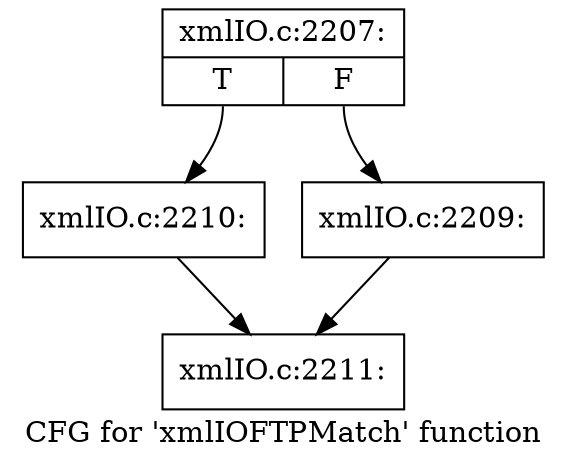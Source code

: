 digraph "CFG for 'xmlIOFTPMatch' function" {
	label="CFG for 'xmlIOFTPMatch' function";

	Node0x525be50 [shape=record,label="{xmlIO.c:2207:|{<s0>T|<s1>F}}"];
	Node0x525be50:s0 -> Node0x525b1a0;
	Node0x525be50:s1 -> Node0x525ef60;
	Node0x525ef60 [shape=record,label="{xmlIO.c:2209:}"];
	Node0x525ef60 -> Node0x525efe0;
	Node0x525b1a0 [shape=record,label="{xmlIO.c:2210:}"];
	Node0x525b1a0 -> Node0x525efe0;
	Node0x525efe0 [shape=record,label="{xmlIO.c:2211:}"];
}
